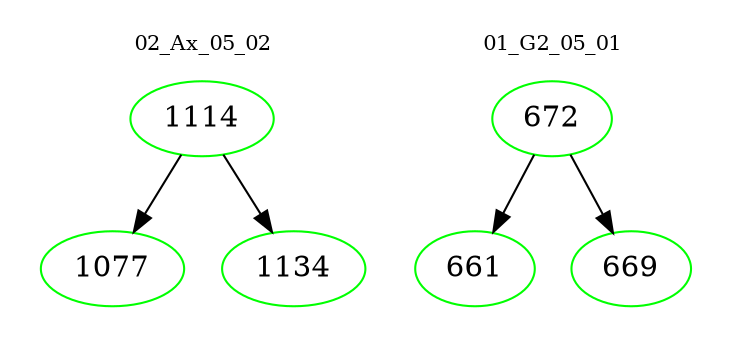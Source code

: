 digraph{
subgraph cluster_0 {
color = white
label = "02_Ax_05_02";
fontsize=10;
T0_1114 [label="1114", color="green"]
T0_1114 -> T0_1077 [color="black"]
T0_1077 [label="1077", color="green"]
T0_1114 -> T0_1134 [color="black"]
T0_1134 [label="1134", color="green"]
}
subgraph cluster_1 {
color = white
label = "01_G2_05_01";
fontsize=10;
T1_672 [label="672", color="green"]
T1_672 -> T1_661 [color="black"]
T1_661 [label="661", color="green"]
T1_672 -> T1_669 [color="black"]
T1_669 [label="669", color="green"]
}
}
